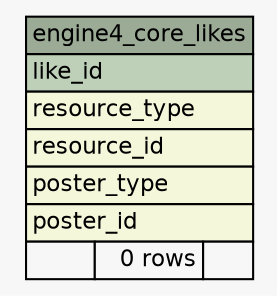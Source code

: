 // dot 2.38.0 on Windows 10 10.0
// SchemaSpy rev 590
digraph "engine4_core_likes" {
  graph [
    rankdir="RL"
    bgcolor="#f7f7f7"
    nodesep="0.18"
    ranksep="0.46"
    fontname="Helvetica"
    fontsize="11"
  ];
  node [
    fontname="Helvetica"
    fontsize="11"
    shape="plaintext"
  ];
  edge [
    arrowsize="0.8"
  ];
  "engine4_core_likes" [
    label=<
    <TABLE BORDER="0" CELLBORDER="1" CELLSPACING="0" BGCOLOR="#ffffff">
      <TR><TD COLSPAN="3" BGCOLOR="#9bab96" ALIGN="CENTER">engine4_core_likes</TD></TR>
      <TR><TD PORT="like_id" COLSPAN="3" BGCOLOR="#bed1b8" ALIGN="LEFT">like_id</TD></TR>
      <TR><TD PORT="resource_type" COLSPAN="3" BGCOLOR="#f4f7da" ALIGN="LEFT">resource_type</TD></TR>
      <TR><TD PORT="resource_id" COLSPAN="3" BGCOLOR="#f4f7da" ALIGN="LEFT">resource_id</TD></TR>
      <TR><TD PORT="poster_type" COLSPAN="3" BGCOLOR="#f4f7da" ALIGN="LEFT">poster_type</TD></TR>
      <TR><TD PORT="poster_id" COLSPAN="3" BGCOLOR="#f4f7da" ALIGN="LEFT">poster_id</TD></TR>
      <TR><TD ALIGN="LEFT" BGCOLOR="#f7f7f7">  </TD><TD ALIGN="RIGHT" BGCOLOR="#f7f7f7">0 rows</TD><TD ALIGN="RIGHT" BGCOLOR="#f7f7f7">  </TD></TR>
    </TABLE>>
    URL="tables/engine4_core_likes.html"
    tooltip="engine4_core_likes"
  ];
}
